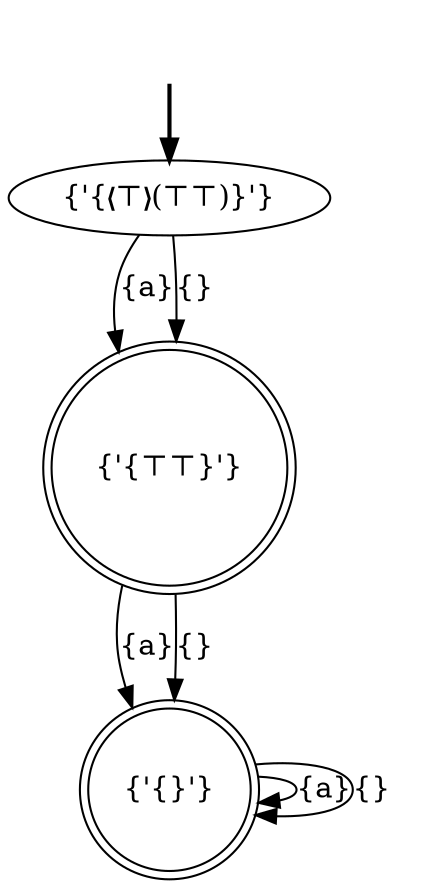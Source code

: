 digraph {
	fake [style=invisible]
	"{'{⊤⊤}'}" [shape=doublecircle]
	"{'{❬⊤❭(⊤⊤)}'}" [root=true]
	"{'{}'}" [shape=doublecircle]
	fake -> "{'{❬⊤❭(⊤⊤)}'}" [style=bold]
	"{'{}'}" -> "{'{}'}" [label="{a}"]
	"{'{}'}" -> "{'{}'}" [label="{}"]
	"{'{⊤⊤}'}" -> "{'{}'}" [label="{a}"]
	"{'{❬⊤❭(⊤⊤)}'}" -> "{'{⊤⊤}'}" [label="{a}"]
	"{'{⊤⊤}'}" -> "{'{}'}" [label="{}"]
	"{'{❬⊤❭(⊤⊤)}'}" -> "{'{⊤⊤}'}" [label="{}"]
}
